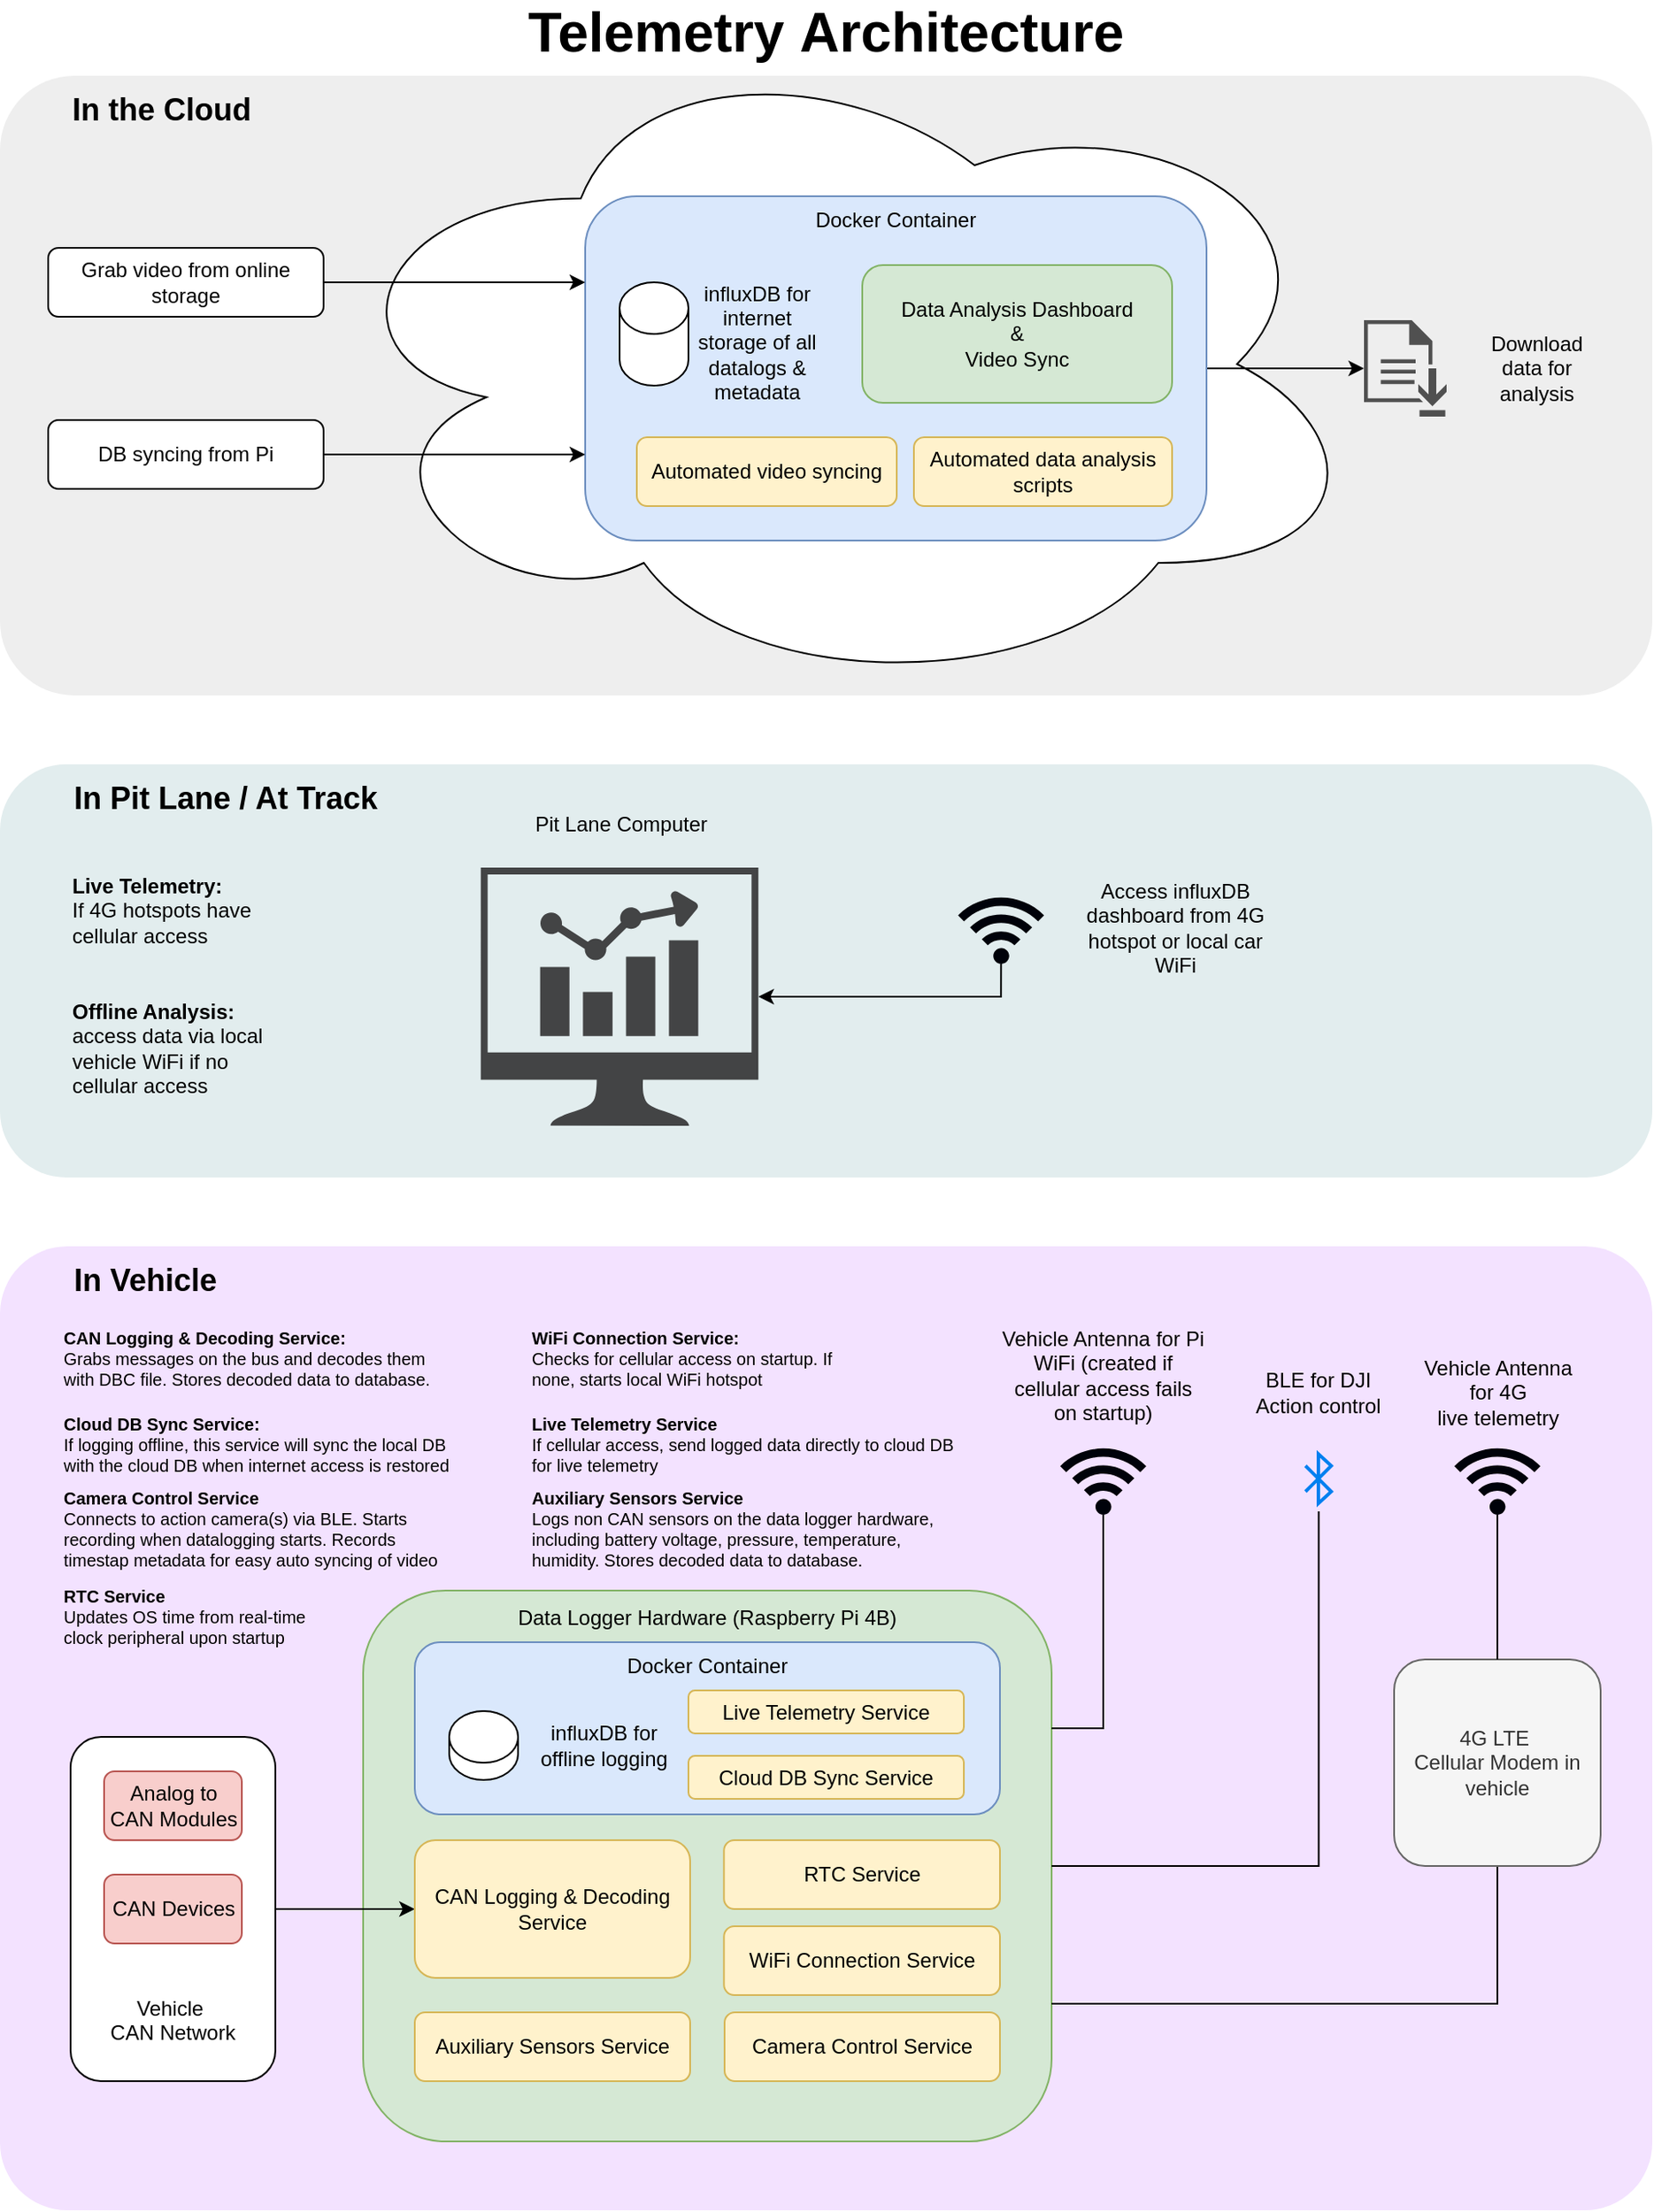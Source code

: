 <mxfile version="28.0.6">
  <diagram name="Page-1" id="zQ1OtvWzdY83mu6hgGa7">
    <mxGraphModel dx="1795" dy="1720" grid="1" gridSize="10" guides="1" tooltips="1" connect="1" arrows="1" fold="1" page="1" pageScale="1" pageWidth="850" pageHeight="1100" math="0" shadow="0">
      <root>
        <mxCell id="0" />
        <mxCell id="1" parent="0" />
        <mxCell id="UG15YlCqp0GUrFg8uEiT-71" value="" style="rounded=1;whiteSpace=wrap;html=1;fillColor=#F3E2FF;strokeColor=none;miterlimit=4;arcSize=7;" parent="1" vertex="1">
          <mxGeometry x="-481" y="280" width="960" height="560" as="geometry" />
        </mxCell>
        <mxCell id="UG15YlCqp0GUrFg8uEiT-69" value="" style="rounded=1;whiteSpace=wrap;html=1;fillColor=#E2EDEE;strokeColor=none;arcSize=16;" parent="1" vertex="1">
          <mxGeometry x="-481" width="960" height="240" as="geometry" />
        </mxCell>
        <mxCell id="UG15YlCqp0GUrFg8uEiT-68" value="" style="rounded=1;whiteSpace=wrap;html=1;fillColor=#eeeeee;strokeColor=none;arcSize=12;" parent="1" vertex="1">
          <mxGeometry x="-481" y="-400" width="960" height="360" as="geometry" />
        </mxCell>
        <mxCell id="UG15YlCqp0GUrFg8uEiT-6" value="&lt;div&gt;Data Logger Hardware (Raspberry Pi 4B)&lt;/div&gt;&lt;div&gt;&lt;br&gt;&lt;/div&gt;&lt;div&gt;&lt;br&gt;&lt;/div&gt;&lt;div&gt;&lt;br&gt;&lt;/div&gt;&lt;div&gt;&lt;br&gt;&lt;/div&gt;&lt;div&gt;&lt;br&gt;&lt;/div&gt;&lt;div&gt;&lt;br&gt;&lt;/div&gt;&lt;div&gt;&lt;br&gt;&lt;/div&gt;&lt;div&gt;&lt;br&gt;&lt;/div&gt;&lt;div&gt;&lt;br&gt;&lt;/div&gt;&lt;div&gt;&lt;br&gt;&lt;/div&gt;&lt;div&gt;&lt;br&gt;&lt;/div&gt;&lt;div&gt;&lt;br&gt;&lt;/div&gt;&lt;div&gt;&lt;br&gt;&lt;/div&gt;&lt;div&gt;&lt;br&gt;&lt;/div&gt;&lt;div&gt;&lt;br&gt;&lt;/div&gt;&lt;div&gt;&lt;br&gt;&lt;/div&gt;&lt;div&gt;&lt;br&gt;&lt;/div&gt;&lt;div&gt;&lt;br&gt;&lt;/div&gt;&lt;div&gt;&lt;br&gt;&lt;/div&gt;&lt;div&gt;&lt;br&gt;&lt;/div&gt;" style="rounded=1;whiteSpace=wrap;html=1;fillColor=#d5e8d4;strokeColor=#82b366;" parent="1" vertex="1">
          <mxGeometry x="-270" y="480" width="400" height="320" as="geometry" />
        </mxCell>
        <mxCell id="UG15YlCqp0GUrFg8uEiT-11" style="edgeStyle=orthogonalEdgeStyle;rounded=0;orthogonalLoop=1;jettySize=auto;html=1;exitX=1;exitY=0.5;exitDx=0;exitDy=0;" parent="1" source="UG15YlCqp0GUrFg8uEiT-2" target="UG15YlCqp0GUrFg8uEiT-10" edge="1">
          <mxGeometry relative="1" as="geometry" />
        </mxCell>
        <mxCell id="UG15YlCqp0GUrFg8uEiT-2" value="&lt;div&gt;&lt;br&gt;&lt;/div&gt;&lt;div&gt;&lt;br&gt;&lt;/div&gt;&lt;div&gt;&lt;br&gt;&lt;/div&gt;&lt;div&gt;&lt;br&gt;&lt;/div&gt;&lt;div&gt;&lt;br&gt;&lt;/div&gt;&lt;div&gt;&lt;br&gt;&lt;/div&gt;&lt;div&gt;&lt;br&gt;&lt;/div&gt;&lt;div&gt;&lt;br&gt;&lt;/div&gt;&lt;div&gt;&lt;br&gt;&lt;/div&gt;Vehicle&amp;nbsp;&lt;div&gt;CAN Network&lt;/div&gt;" style="rounded=1;whiteSpace=wrap;html=1;" parent="1" vertex="1">
          <mxGeometry x="-440" y="565" width="119" height="200" as="geometry" />
        </mxCell>
        <mxCell id="UG15YlCqp0GUrFg8uEiT-3" value="Docker Container&lt;div&gt;&lt;br&gt;&lt;/div&gt;&lt;div&gt;&lt;br&gt;&lt;/div&gt;&lt;div&gt;&lt;br&gt;&lt;/div&gt;&lt;div&gt;&lt;br&gt;&lt;/div&gt;&lt;div&gt;&lt;br&gt;&lt;/div&gt;" style="rounded=1;whiteSpace=wrap;html=1;fillColor=#dae8fc;strokeColor=#6c8ebf;" parent="1" vertex="1">
          <mxGeometry x="-240" y="510" width="340" height="100" as="geometry" />
        </mxCell>
        <mxCell id="UG15YlCqp0GUrFg8uEiT-4" value="" style="shape=cylinder3;whiteSpace=wrap;html=1;boundedLbl=1;backgroundOutline=1;size=15;" parent="1" vertex="1">
          <mxGeometry x="-220" y="550" width="40" height="40" as="geometry" />
        </mxCell>
        <mxCell id="UG15YlCqp0GUrFg8uEiT-5" value="influxDB for&lt;div&gt;offline logging&lt;/div&gt;" style="text;html=1;align=center;verticalAlign=middle;whiteSpace=wrap;rounded=0;" parent="1" vertex="1">
          <mxGeometry x="-170" y="555" width="80" height="30" as="geometry" />
        </mxCell>
        <mxCell id="UG15YlCqp0GUrFg8uEiT-9" value="" style="sketch=0;aspect=fixed;pointerEvents=1;shadow=0;dashed=0;html=1;strokeColor=none;labelPosition=center;verticalLabelPosition=bottom;verticalAlign=top;align=center;fillColor=#00020A;shape=mxgraph.mscae.enterprise.wireless_connection;rotation=-90;" parent="1" vertex="1">
          <mxGeometry x="368" y="390" width="42" height="50" as="geometry" />
        </mxCell>
        <mxCell id="UG15YlCqp0GUrFg8uEiT-10" value="CAN Logging &amp;amp; Decoding Service" style="rounded=1;whiteSpace=wrap;html=1;fillColor=#fff2cc;strokeColor=#d6b656;" parent="1" vertex="1">
          <mxGeometry x="-240" y="625" width="160" height="80" as="geometry" />
        </mxCell>
        <mxCell id="UG15YlCqp0GUrFg8uEiT-12" value="Live Telemetry Service" style="rounded=1;whiteSpace=wrap;html=1;fillColor=#fff2cc;strokeColor=#d6b656;" parent="1" vertex="1">
          <mxGeometry x="-81" y="538" width="160" height="25" as="geometry" />
        </mxCell>
        <mxCell id="UG15YlCqp0GUrFg8uEiT-28" style="edgeStyle=orthogonalEdgeStyle;rounded=0;orthogonalLoop=1;jettySize=auto;html=1;exitX=0.5;exitY=1;exitDx=0;exitDy=0;entryX=1;entryY=0.75;entryDx=0;entryDy=0;endArrow=none;endFill=0;" parent="1" source="UG15YlCqp0GUrFg8uEiT-15" target="UG15YlCqp0GUrFg8uEiT-6" edge="1">
          <mxGeometry relative="1" as="geometry" />
        </mxCell>
        <mxCell id="UG15YlCqp0GUrFg8uEiT-15" value="4G LTE&amp;nbsp;&lt;br&gt;Cellular Modem in vehicle" style="rounded=1;whiteSpace=wrap;html=1;fillColor=#f5f5f5;fontColor=#333333;strokeColor=#666666;" parent="1" vertex="1">
          <mxGeometry x="329" y="520" width="120" height="120" as="geometry" />
        </mxCell>
        <mxCell id="UG15YlCqp0GUrFg8uEiT-16" style="edgeStyle=orthogonalEdgeStyle;rounded=0;orthogonalLoop=1;jettySize=auto;html=1;exitX=0.5;exitY=0;exitDx=0;exitDy=0;entryX=0;entryY=0.5;entryDx=0;entryDy=0;entryPerimeter=0;endArrow=none;endFill=0;" parent="1" source="UG15YlCqp0GUrFg8uEiT-15" target="UG15YlCqp0GUrFg8uEiT-9" edge="1">
          <mxGeometry relative="1" as="geometry" />
        </mxCell>
        <mxCell id="UG15YlCqp0GUrFg8uEiT-17" value="Vehicle Antenna&lt;div&gt;for&amp;nbsp;&lt;span style=&quot;background-color: transparent; color: light-dark(rgb(0, 0, 0), rgb(255, 255, 255));&quot;&gt;4G&lt;/span&gt;&lt;/div&gt;&lt;div&gt;live telemetry&lt;/div&gt;" style="text;html=1;align=center;verticalAlign=middle;whiteSpace=wrap;rounded=0;" parent="1" vertex="1">
          <mxGeometry x="336.5" y="350" width="105" height="30" as="geometry" />
        </mxCell>
        <mxCell id="UG15YlCqp0GUrFg8uEiT-19" style="edgeStyle=orthogonalEdgeStyle;rounded=0;orthogonalLoop=1;jettySize=auto;html=1;exitX=0;exitY=0.5;exitDx=0;exitDy=0;exitPerimeter=0;endArrow=none;endFill=0;entryX=1;entryY=0.25;entryDx=0;entryDy=0;" parent="1" source="UG15YlCqp0GUrFg8uEiT-18" target="UG15YlCqp0GUrFg8uEiT-6" edge="1">
          <mxGeometry relative="1" as="geometry">
            <mxPoint x="210" y="510" as="targetPoint" />
            <Array as="points">
              <mxPoint x="160" y="560" />
            </Array>
          </mxGeometry>
        </mxCell>
        <mxCell id="UG15YlCqp0GUrFg8uEiT-18" value="" style="sketch=0;aspect=fixed;pointerEvents=1;shadow=0;dashed=0;html=1;strokeColor=none;labelPosition=center;verticalLabelPosition=bottom;verticalAlign=top;align=center;fillColor=#00020A;shape=mxgraph.mscae.enterprise.wireless_connection;rotation=-90;" parent="1" vertex="1">
          <mxGeometry x="139" y="390" width="42" height="50" as="geometry" />
        </mxCell>
        <mxCell id="UG15YlCqp0GUrFg8uEiT-20" value="Vehicle Antenna for Pi WiFi (created if cellular access fails on startup)" style="text;html=1;align=center;verticalAlign=middle;whiteSpace=wrap;rounded=0;" parent="1" vertex="1">
          <mxGeometry x="100.0" y="340" width="120" height="30" as="geometry" />
        </mxCell>
        <mxCell id="UG15YlCqp0GUrFg8uEiT-24" value="Cloud DB Sync Service" style="rounded=1;whiteSpace=wrap;html=1;fillColor=#fff2cc;strokeColor=#d6b656;" parent="1" vertex="1">
          <mxGeometry x="-81" y="576" width="160" height="25" as="geometry" />
        </mxCell>
        <mxCell id="UG15YlCqp0GUrFg8uEiT-29" value="" style="ellipse;shape=cloud;whiteSpace=wrap;html=1;" parent="1" vertex="1">
          <mxGeometry x="-296" y="-425" width="610" height="385" as="geometry" />
        </mxCell>
        <mxCell id="UG15YlCqp0GUrFg8uEiT-54" style="edgeStyle=orthogonalEdgeStyle;rounded=0;orthogonalLoop=1;jettySize=auto;html=1;exitX=1;exitY=0.5;exitDx=0;exitDy=0;" parent="1" source="UG15YlCqp0GUrFg8uEiT-30" target="UG15YlCqp0GUrFg8uEiT-55" edge="1">
          <mxGeometry relative="1" as="geometry">
            <mxPoint x="354" y="-250.462" as="targetPoint" />
          </mxGeometry>
        </mxCell>
        <mxCell id="UG15YlCqp0GUrFg8uEiT-30" value="Docker Container&lt;div&gt;&lt;br&gt;&lt;/div&gt;&lt;div&gt;&lt;br&gt;&lt;/div&gt;&lt;div&gt;&lt;br&gt;&lt;/div&gt;&lt;div&gt;&lt;br&gt;&lt;/div&gt;&lt;div&gt;&lt;br&gt;&lt;/div&gt;&lt;div&gt;&lt;br&gt;&lt;/div&gt;&lt;div&gt;&lt;br&gt;&lt;/div&gt;&lt;div&gt;&lt;br&gt;&lt;/div&gt;&lt;div&gt;&lt;br&gt;&lt;/div&gt;&lt;div&gt;&lt;br&gt;&lt;/div&gt;&lt;div&gt;&lt;br&gt;&lt;/div&gt;&lt;div&gt;&lt;br&gt;&lt;/div&gt;" style="rounded=1;whiteSpace=wrap;html=1;fillColor=#dae8fc;strokeColor=#6c8ebf;" parent="1" vertex="1">
          <mxGeometry x="-141" y="-330" width="361" height="200" as="geometry" />
        </mxCell>
        <mxCell id="UG15YlCqp0GUrFg8uEiT-31" value="" style="shape=cylinder3;whiteSpace=wrap;html=1;boundedLbl=1;backgroundOutline=1;size=15;" parent="1" vertex="1">
          <mxGeometry x="-121" y="-280" width="40" height="60" as="geometry" />
        </mxCell>
        <mxCell id="UG15YlCqp0GUrFg8uEiT-32" value="influxDB for&lt;div&gt;internet storage of all datalogs &amp;amp; metadata&lt;/div&gt;" style="text;html=1;align=center;verticalAlign=middle;whiteSpace=wrap;rounded=0;" parent="1" vertex="1">
          <mxGeometry x="-81" y="-260" width="80" height="30" as="geometry" />
        </mxCell>
        <mxCell id="UG15YlCqp0GUrFg8uEiT-36" value="Automated data analysis scripts" style="rounded=1;whiteSpace=wrap;html=1;fillColor=#fff2cc;strokeColor=#d6b656;" parent="1" vertex="1">
          <mxGeometry x="50" y="-190" width="150" height="40" as="geometry" />
        </mxCell>
        <mxCell id="UG15YlCqp0GUrFg8uEiT-37" value="Automated video syncing" style="rounded=1;whiteSpace=wrap;html=1;fillColor=#fff2cc;strokeColor=#d6b656;" parent="1" vertex="1">
          <mxGeometry x="-111" y="-190" width="151" height="40" as="geometry" />
        </mxCell>
        <mxCell id="UG15YlCqp0GUrFg8uEiT-42" style="edgeStyle=orthogonalEdgeStyle;rounded=0;orthogonalLoop=1;jettySize=auto;html=1;exitX=1;exitY=0.5;exitDx=0;exitDy=0;entryX=0;entryY=0.25;entryDx=0;entryDy=0;" parent="1" source="UG15YlCqp0GUrFg8uEiT-40" target="UG15YlCqp0GUrFg8uEiT-30" edge="1">
          <mxGeometry relative="1" as="geometry" />
        </mxCell>
        <mxCell id="UG15YlCqp0GUrFg8uEiT-40" value="Grab video from online storage" style="rounded=1;whiteSpace=wrap;html=1;" parent="1" vertex="1">
          <mxGeometry x="-453" y="-300" width="160" height="40" as="geometry" />
        </mxCell>
        <mxCell id="UG15YlCqp0GUrFg8uEiT-43" style="edgeStyle=orthogonalEdgeStyle;rounded=0;orthogonalLoop=1;jettySize=auto;html=1;exitX=1;exitY=0.5;exitDx=0;exitDy=0;entryX=0;entryY=0.75;entryDx=0;entryDy=0;" parent="1" source="UG15YlCqp0GUrFg8uEiT-41" target="UG15YlCqp0GUrFg8uEiT-30" edge="1">
          <mxGeometry relative="1" as="geometry" />
        </mxCell>
        <mxCell id="UG15YlCqp0GUrFg8uEiT-41" value="DB syncing from Pi" style="rounded=1;whiteSpace=wrap;html=1;" parent="1" vertex="1">
          <mxGeometry x="-453" y="-200" width="160" height="40" as="geometry" />
        </mxCell>
        <mxCell id="UG15YlCqp0GUrFg8uEiT-45" value="" style="html=1;verticalLabelPosition=bottom;align=center;labelBackgroundColor=#ffffff;verticalAlign=top;strokeWidth=2;strokeColor=#0080F0;shadow=0;dashed=0;shape=mxgraph.ios7.icons.bluetooth;pointerEvents=1" parent="1" vertex="1">
          <mxGeometry x="277.5" y="400.6" width="15" height="28.8" as="geometry" />
        </mxCell>
        <mxCell id="UG15YlCqp0GUrFg8uEiT-46" style="edgeStyle=orthogonalEdgeStyle;rounded=0;orthogonalLoop=1;jettySize=auto;html=1;exitX=1;exitY=0.5;exitDx=0;exitDy=0;entryX=0.514;entryY=1.158;entryDx=0;entryDy=0;entryPerimeter=0;endArrow=none;endFill=0;" parent="1" source="UG15YlCqp0GUrFg8uEiT-6" target="UG15YlCqp0GUrFg8uEiT-45" edge="1">
          <mxGeometry relative="1" as="geometry">
            <mxPoint x="100" y="640" as="sourcePoint" />
            <mxPoint x="340" y="470" as="targetPoint" />
          </mxGeometry>
        </mxCell>
        <mxCell id="UG15YlCqp0GUrFg8uEiT-47" value="BLE for DJI Action control" style="text;html=1;align=center;verticalAlign=middle;whiteSpace=wrap;rounded=0;" parent="1" vertex="1">
          <mxGeometry x="240" y="350" width="90" height="30" as="geometry" />
        </mxCell>
        <mxCell id="UG15YlCqp0GUrFg8uEiT-48" value="Camera Control Service" style="rounded=1;whiteSpace=wrap;html=1;fillColor=#fff2cc;strokeColor=#d6b656;" parent="1" vertex="1">
          <mxGeometry x="-60" y="725" width="160" height="40" as="geometry" />
        </mxCell>
        <mxCell id="UG15YlCqp0GUrFg8uEiT-55" value="" style="sketch=0;pointerEvents=1;shadow=0;dashed=0;html=1;strokeColor=none;fillColor=#505050;labelPosition=center;verticalLabelPosition=bottom;verticalAlign=top;outlineConnect=0;align=center;shape=mxgraph.office.concepts.download;" parent="1" vertex="1">
          <mxGeometry x="311.5" y="-258.002" width="48" height="56" as="geometry" />
        </mxCell>
        <mxCell id="UG15YlCqp0GUrFg8uEiT-56" value="Download&lt;div&gt;data for analysis&lt;/div&gt;" style="text;html=1;align=center;verticalAlign=middle;whiteSpace=wrap;rounded=0;" parent="1" vertex="1">
          <mxGeometry x="381.5" y="-245" width="60" height="30" as="geometry" />
        </mxCell>
        <mxCell id="UG15YlCqp0GUrFg8uEiT-61" style="edgeStyle=orthogonalEdgeStyle;rounded=0;orthogonalLoop=1;jettySize=auto;html=1;exitX=0;exitY=0.5;exitDx=0;exitDy=0;exitPerimeter=0;" parent="1" source="UG15YlCqp0GUrFg8uEiT-59" target="UG15YlCqp0GUrFg8uEiT-64" edge="1">
          <mxGeometry relative="1" as="geometry">
            <mxPoint x="-40.36" y="160" as="targetPoint" />
            <Array as="points">
              <mxPoint x="101" y="135" />
            </Array>
          </mxGeometry>
        </mxCell>
        <mxCell id="UG15YlCqp0GUrFg8uEiT-59" value="" style="sketch=0;aspect=fixed;pointerEvents=1;shadow=0;dashed=0;html=1;strokeColor=none;labelPosition=center;verticalLabelPosition=bottom;verticalAlign=top;align=center;fillColor=#00020A;shape=mxgraph.mscae.enterprise.wireless_connection;rotation=-90;" parent="1" vertex="1">
          <mxGeometry x="79.64" y="70" width="42" height="50" as="geometry" />
        </mxCell>
        <mxCell id="UG15YlCqp0GUrFg8uEiT-60" value="WiFi Connection Service" style="rounded=1;whiteSpace=wrap;html=1;fillColor=#fff2cc;strokeColor=#d6b656;" parent="1" vertex="1">
          <mxGeometry x="-60.36" y="675" width="160.36" height="40" as="geometry" />
        </mxCell>
        <mxCell id="UG15YlCqp0GUrFg8uEiT-62" value="Access influxDB dashboard from 4G hotspot or local car WiFi" style="text;html=1;align=center;verticalAlign=middle;whiteSpace=wrap;rounded=0;" parent="1" vertex="1">
          <mxGeometry x="141.64" y="80" width="120" height="30" as="geometry" />
        </mxCell>
        <mxCell id="UG15YlCqp0GUrFg8uEiT-64" value="" style="sketch=0;pointerEvents=1;shadow=0;dashed=0;html=1;strokeColor=none;fillColor=#434445;aspect=fixed;labelPosition=center;verticalLabelPosition=bottom;verticalAlign=top;align=center;outlineConnect=0;shape=mxgraph.vvd.nsx_dashboard;" parent="1" vertex="1">
          <mxGeometry x="-201.65" y="60" width="161.29" height="150" as="geometry" />
        </mxCell>
        <mxCell id="UG15YlCqp0GUrFg8uEiT-65" value="Pit Lane Computer" style="text;html=1;align=center;verticalAlign=middle;whiteSpace=wrap;rounded=0;" parent="1" vertex="1">
          <mxGeometry x="-180.36" y="20" width="120" height="30" as="geometry" />
        </mxCell>
        <mxCell id="UG15YlCqp0GUrFg8uEiT-66" value="Telemetry&amp;nbsp;&lt;span style=&quot;background-color: transparent; color: light-dark(rgb(0, 0, 0), rgb(255, 255, 255));&quot;&gt;Architecture&lt;/span&gt;" style="text;html=1;align=center;verticalAlign=middle;whiteSpace=wrap;rounded=0;fontSize=32;fontStyle=1" parent="1" vertex="1">
          <mxGeometry x="-202" y="-440" width="402" height="30" as="geometry" />
        </mxCell>
        <mxCell id="UG15YlCqp0GUrFg8uEiT-72" value="In the Cloud" style="text;html=1;align=left;verticalAlign=middle;whiteSpace=wrap;rounded=0;fontStyle=1;fontSize=18;" parent="1" vertex="1">
          <mxGeometry x="-441" y="-400" width="120" height="40" as="geometry" />
        </mxCell>
        <mxCell id="UG15YlCqp0GUrFg8uEiT-74" value="In Pit Lane / At Track" style="text;html=1;align=left;verticalAlign=middle;whiteSpace=wrap;rounded=0;fontStyle=1;fontSize=18;" parent="1" vertex="1">
          <mxGeometry x="-440" width="200" height="40" as="geometry" />
        </mxCell>
        <mxCell id="UG15YlCqp0GUrFg8uEiT-75" value="In Vehicle" style="text;html=1;align=left;verticalAlign=middle;whiteSpace=wrap;rounded=0;fontStyle=1;fontSize=18;" parent="1" vertex="1">
          <mxGeometry x="-440" y="280" width="200" height="40" as="geometry" />
        </mxCell>
        <mxCell id="UG15YlCqp0GUrFg8uEiT-77" value="CAN Devices" style="rounded=1;whiteSpace=wrap;html=1;fillColor=#f8cecc;strokeColor=#b85450;" parent="1" vertex="1">
          <mxGeometry x="-420.5" y="645" width="80" height="40" as="geometry" />
        </mxCell>
        <mxCell id="UG15YlCqp0GUrFg8uEiT-78" value="Analog to CAN Modules" style="rounded=1;whiteSpace=wrap;html=1;fillColor=#f8cecc;strokeColor=#b85450;" parent="1" vertex="1">
          <mxGeometry x="-420.5" y="585" width="80" height="40" as="geometry" />
        </mxCell>
        <mxCell id="UG15YlCqp0GUrFg8uEiT-79" value="&lt;b&gt;Live Telemetry:&lt;/b&gt;&amp;nbsp;&lt;div&gt;If 4G hotspots have cellular access&lt;/div&gt;" style="text;html=1;align=left;verticalAlign=middle;whiteSpace=wrap;rounded=0;" parent="1" vertex="1">
          <mxGeometry x="-441" y="70" width="120" height="30" as="geometry" />
        </mxCell>
        <mxCell id="UG15YlCqp0GUrFg8uEiT-80" value="&lt;b&gt;Offline Analysis: &lt;/b&gt;access data via local vehicle WiFi if no cellular access" style="text;html=1;align=left;verticalAlign=middle;whiteSpace=wrap;rounded=0;" parent="1" vertex="1">
          <mxGeometry x="-441" y="150" width="120" height="30" as="geometry" />
        </mxCell>
        <mxCell id="UG15YlCqp0GUrFg8uEiT-81" value="&lt;b&gt;Cloud DB Sync Service:&lt;/b&gt;&lt;br&gt;If logging offline, this service will sync the local DB with the cloud DB when internet access is restored" style="text;html=1;align=left;verticalAlign=middle;whiteSpace=wrap;rounded=0;fontSize=10;" parent="1" vertex="1">
          <mxGeometry x="-446" y="380" width="226" height="30" as="geometry" />
        </mxCell>
        <mxCell id="UG15YlCqp0GUrFg8uEiT-82" value="&lt;b&gt;WiFi Connection Service:&lt;/b&gt;&lt;br&gt;Checks for cellular access on startup. If none, starts local WiFi hotspot" style="text;html=1;align=left;verticalAlign=middle;whiteSpace=wrap;rounded=0;fontSize=10;" parent="1" vertex="1">
          <mxGeometry x="-174" y="330" width="194" height="30" as="geometry" />
        </mxCell>
        <mxCell id="UG15YlCqp0GUrFg8uEiT-83" value="&lt;b&gt;Camera Control Service&lt;/b&gt;&lt;br&gt;Connects to action camera(s) via BLE. Starts recording when datalogging starts. Records timestap metadata for easy auto syncing of video" style="text;html=1;align=left;verticalAlign=middle;whiteSpace=wrap;rounded=0;fontSize=10;" parent="1" vertex="1">
          <mxGeometry x="-446" y="429.4" width="226" height="30" as="geometry" />
        </mxCell>
        <mxCell id="UG15YlCqp0GUrFg8uEiT-84" value="&lt;b&gt;Live Telemetry Service&lt;/b&gt;&lt;br&gt;If cellular access, send logged data directly to cloud DB for live telemetry" style="text;html=1;align=left;verticalAlign=middle;whiteSpace=wrap;rounded=0;fontSize=10;" parent="1" vertex="1">
          <mxGeometry x="-174" y="380" width="254" height="30" as="geometry" />
        </mxCell>
        <mxCell id="UG15YlCqp0GUrFg8uEiT-86" value="&lt;b&gt;CAN Logging &amp;amp; Decoding Service:&lt;/b&gt;&lt;br&gt;Grabs messages on the bus and decodes them with DBC file. Stores decoded data to database." style="text;html=1;align=left;verticalAlign=middle;whiteSpace=wrap;rounded=0;fontSize=10;" parent="1" vertex="1">
          <mxGeometry x="-446" y="330" width="226" height="30" as="geometry" />
        </mxCell>
        <mxCell id="UG15YlCqp0GUrFg8uEiT-87" value="Auxiliary Sensors Service" style="rounded=1;whiteSpace=wrap;html=1;fillColor=#fff2cc;strokeColor=#d6b656;" parent="1" vertex="1">
          <mxGeometry x="-240" y="725" width="160" height="40" as="geometry" />
        </mxCell>
        <mxCell id="UG15YlCqp0GUrFg8uEiT-88" value="&lt;b&gt;Auxiliary Sensors Service&lt;/b&gt;&lt;br&gt;Logs non CAN sensors on the data logger hardware, including battery voltage, pressure, temperature, humidity. Stores decoded data to database." style="text;html=1;align=left;verticalAlign=middle;whiteSpace=wrap;rounded=0;fontSize=10;" parent="1" vertex="1">
          <mxGeometry x="-174" y="429.4" width="254" height="30" as="geometry" />
        </mxCell>
        <mxCell id="UG15YlCqp0GUrFg8uEiT-89" value="RTC Service" style="rounded=1;whiteSpace=wrap;html=1;fillColor=#fff2cc;strokeColor=#d6b656;" parent="1" vertex="1">
          <mxGeometry x="-60.36" y="625" width="160.36" height="40" as="geometry" />
        </mxCell>
        <mxCell id="UG15YlCqp0GUrFg8uEiT-90" value="&lt;b&gt;RTC Service&lt;/b&gt;&lt;br&gt;Updates OS time from real-time clock peripheral upon startup" style="text;html=1;align=left;verticalAlign=middle;whiteSpace=wrap;rounded=0;fontSize=10;" parent="1" vertex="1">
          <mxGeometry x="-446" y="480" width="146" height="30" as="geometry" />
        </mxCell>
        <mxCell id="WnlWFlWSfWMXelEqkGf7-1" value="Data Analysis Dashboard&lt;br&gt;&amp;amp;&lt;br&gt;Video Sync" style="rounded=1;whiteSpace=wrap;html=1;fillColor=#d5e8d4;strokeColor=#82b366;" vertex="1" parent="1">
          <mxGeometry x="20" y="-290" width="180" height="80" as="geometry" />
        </mxCell>
      </root>
    </mxGraphModel>
  </diagram>
</mxfile>
